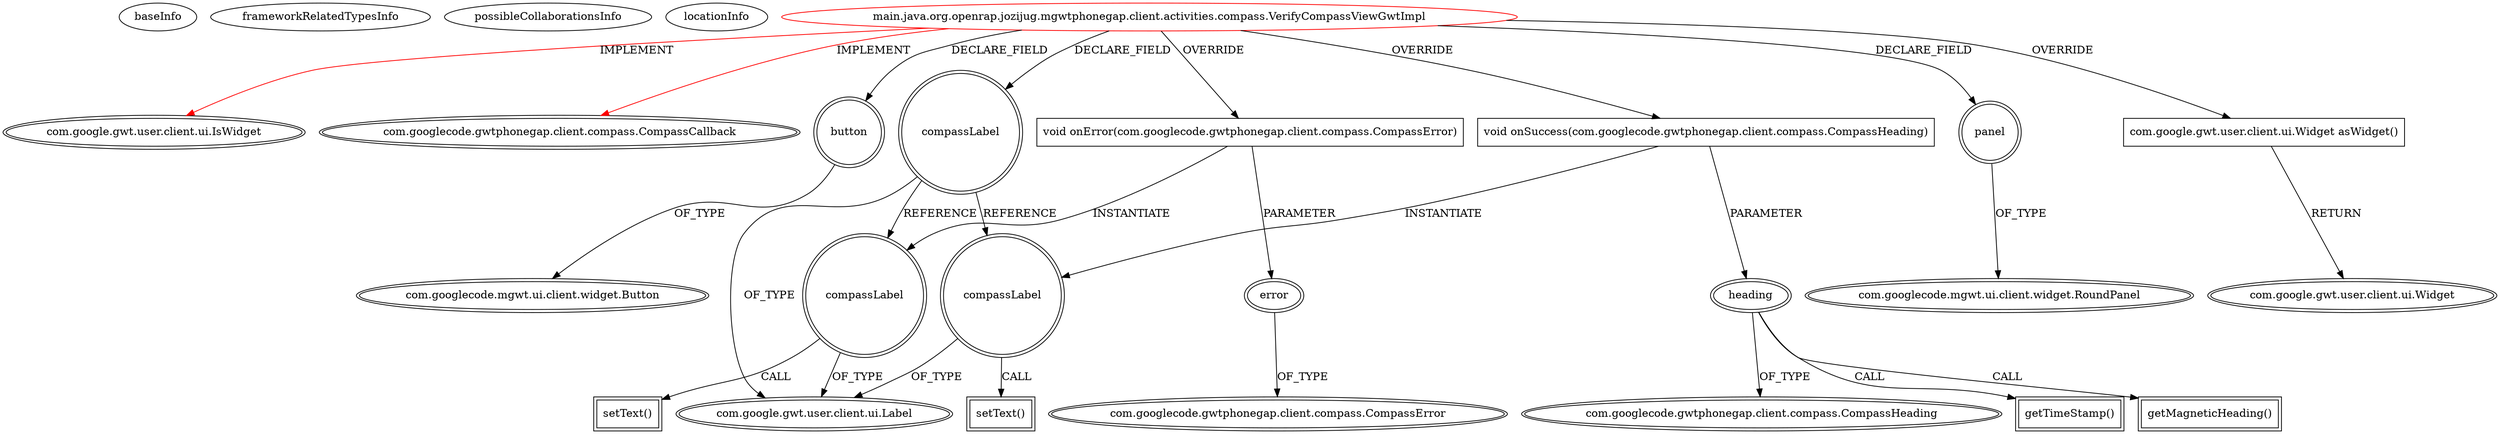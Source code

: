 digraph {
baseInfo[graphId=4387,category="extension_graph",isAnonymous=false,possibleRelation=false]
frameworkRelatedTypesInfo[0="com.google.gwt.user.client.ui.IsWidget",1="com.googlecode.gwtphonegap.client.compass.CompassCallback"]
possibleCollaborationsInfo[]
locationInfo[projectName="rjdkolb-jozijug_phonegapdemo",filePath="/rjdkolb-jozijug_phonegapdemo/jozijug_phonegapdemo-master/src/main/java/org/openrap/jozijug/mgwtphonegap/client/activities/compass/VerifyCompassViewGwtImpl.java",contextSignature="VerifyCompassViewGwtImpl",graphId="4387"]
0[label="main.java.org.openrap.jozijug.mgwtphonegap.client.activities.compass.VerifyCompassViewGwtImpl",vertexType="ROOT_CLIENT_CLASS_DECLARATION",isFrameworkType=false,color=red]
1[label="com.google.gwt.user.client.ui.IsWidget",vertexType="FRAMEWORK_INTERFACE_TYPE",isFrameworkType=true,peripheries=2]
2[label="com.googlecode.gwtphonegap.client.compass.CompassCallback",vertexType="FRAMEWORK_INTERFACE_TYPE",isFrameworkType=true,peripheries=2]
3[label="button",vertexType="FIELD_DECLARATION",isFrameworkType=true,peripheries=2,shape=circle]
4[label="com.googlecode.mgwt.ui.client.widget.Button",vertexType="FRAMEWORK_CLASS_TYPE",isFrameworkType=true,peripheries=2]
5[label="compassLabel",vertexType="FIELD_DECLARATION",isFrameworkType=true,peripheries=2,shape=circle]
6[label="com.google.gwt.user.client.ui.Label",vertexType="FRAMEWORK_CLASS_TYPE",isFrameworkType=true,peripheries=2]
7[label="panel",vertexType="FIELD_DECLARATION",isFrameworkType=true,peripheries=2,shape=circle]
8[label="com.googlecode.mgwt.ui.client.widget.RoundPanel",vertexType="FRAMEWORK_CLASS_TYPE",isFrameworkType=true,peripheries=2]
9[label="com.google.gwt.user.client.ui.Widget asWidget()",vertexType="OVERRIDING_METHOD_DECLARATION",isFrameworkType=false,shape=box]
10[label="com.google.gwt.user.client.ui.Widget",vertexType="FRAMEWORK_CLASS_TYPE",isFrameworkType=true,peripheries=2]
11[label="void onError(com.googlecode.gwtphonegap.client.compass.CompassError)",vertexType="OVERRIDING_METHOD_DECLARATION",isFrameworkType=false,shape=box]
12[label="error",vertexType="PARAMETER_DECLARATION",isFrameworkType=true,peripheries=2]
13[label="com.googlecode.gwtphonegap.client.compass.CompassError",vertexType="FRAMEWORK_INTERFACE_TYPE",isFrameworkType=true,peripheries=2]
14[label="compassLabel",vertexType="VARIABLE_EXPRESION",isFrameworkType=true,peripheries=2,shape=circle]
15[label="setText()",vertexType="INSIDE_CALL",isFrameworkType=true,peripheries=2,shape=box]
17[label="void onSuccess(com.googlecode.gwtphonegap.client.compass.CompassHeading)",vertexType="OVERRIDING_METHOD_DECLARATION",isFrameworkType=false,shape=box]
18[label="heading",vertexType="PARAMETER_DECLARATION",isFrameworkType=true,peripheries=2]
19[label="com.googlecode.gwtphonegap.client.compass.CompassHeading",vertexType="FRAMEWORK_INTERFACE_TYPE",isFrameworkType=true,peripheries=2]
20[label="compassLabel",vertexType="VARIABLE_EXPRESION",isFrameworkType=true,peripheries=2,shape=circle]
21[label="setText()",vertexType="INSIDE_CALL",isFrameworkType=true,peripheries=2,shape=box]
24[label="getTimeStamp()",vertexType="INSIDE_CALL",isFrameworkType=true,peripheries=2,shape=box]
26[label="getMagneticHeading()",vertexType="INSIDE_CALL",isFrameworkType=true,peripheries=2,shape=box]
0->1[label="IMPLEMENT",color=red]
0->2[label="IMPLEMENT",color=red]
0->3[label="DECLARE_FIELD"]
3->4[label="OF_TYPE"]
0->5[label="DECLARE_FIELD"]
5->6[label="OF_TYPE"]
0->7[label="DECLARE_FIELD"]
7->8[label="OF_TYPE"]
0->9[label="OVERRIDE"]
9->10[label="RETURN"]
0->11[label="OVERRIDE"]
12->13[label="OF_TYPE"]
11->12[label="PARAMETER"]
11->14[label="INSTANTIATE"]
5->14[label="REFERENCE"]
14->6[label="OF_TYPE"]
14->15[label="CALL"]
0->17[label="OVERRIDE"]
18->19[label="OF_TYPE"]
17->18[label="PARAMETER"]
17->20[label="INSTANTIATE"]
5->20[label="REFERENCE"]
20->6[label="OF_TYPE"]
20->21[label="CALL"]
18->24[label="CALL"]
18->26[label="CALL"]
}
